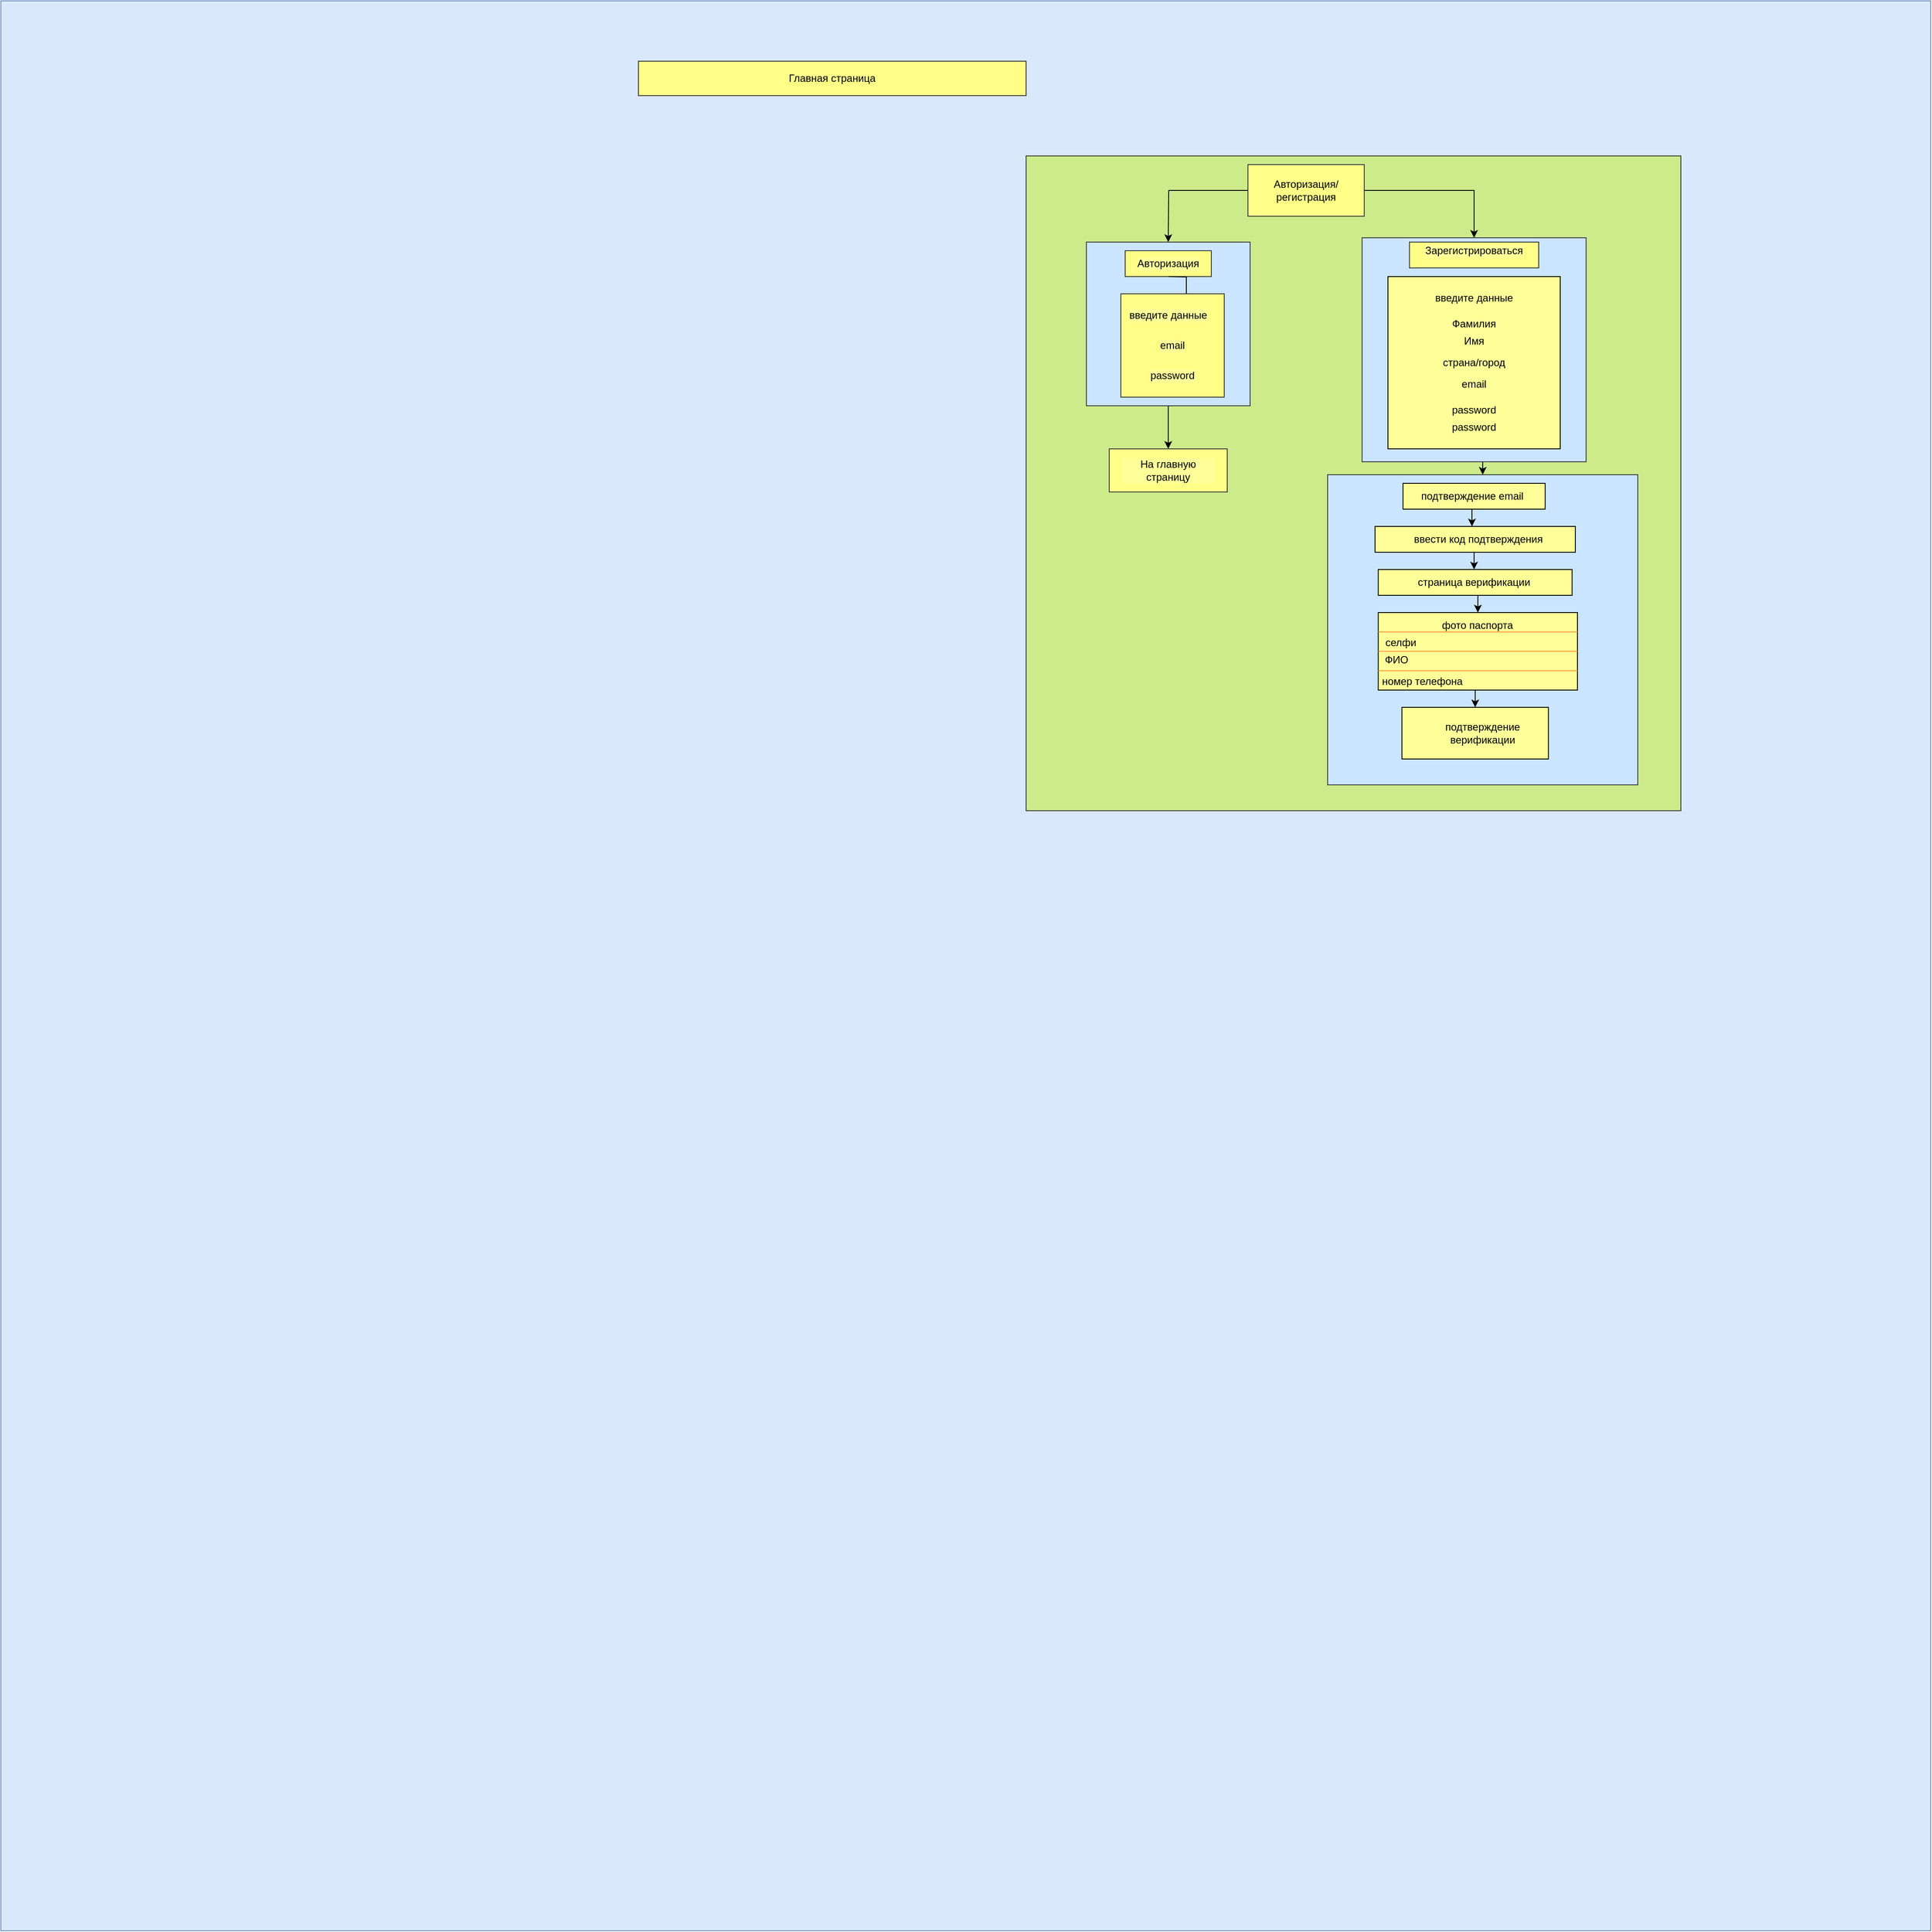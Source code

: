 <mxfile version="20.6.0" type="github">
  <diagram id="_kXGo4iluYgXWChyUHFs" name="Страница 1">
    <mxGraphModel dx="2997" dy="1205" grid="1" gridSize="10" guides="1" tooltips="1" connect="1" arrows="1" fold="1" page="1" pageScale="1" pageWidth="827" pageHeight="1169" math="0" shadow="0">
      <root>
        <mxCell id="0" />
        <mxCell id="1" parent="0" />
        <mxCell id="PXMOqG3apg1fKfNR8DtC-1" value="" style="whiteSpace=wrap;html=1;aspect=fixed;fillColor=#dae8fc;strokeColor=#6c8ebf;" vertex="1" parent="1">
          <mxGeometry x="-610" y="60" width="2240" height="2240" as="geometry" />
        </mxCell>
        <mxCell id="PXMOqG3apg1fKfNR8DtC-2" value="Главная&amp;nbsp;страница" style="text;html=1;align=center;verticalAlign=middle;whiteSpace=wrap;rounded=0;fillColor=#ffff88;strokeColor=#36393d;" vertex="1" parent="1">
          <mxGeometry x="130" y="130" width="450" height="40" as="geometry" />
        </mxCell>
        <mxCell id="PXMOqG3apg1fKfNR8DtC-5" value="" style="whiteSpace=wrap;html=1;aspect=fixed;fillColor=#cdeb8b;strokeColor=#36393d;" vertex="1" parent="1">
          <mxGeometry x="580" y="240" width="760" height="760" as="geometry" />
        </mxCell>
        <mxCell id="PXMOqG3apg1fKfNR8DtC-24" style="edgeStyle=orthogonalEdgeStyle;rounded=0;orthogonalLoop=1;jettySize=auto;html=1;exitX=0;exitY=0.5;exitDx=0;exitDy=0;entryX=0.5;entryY=0;entryDx=0;entryDy=0;" edge="1" parent="1" source="PXMOqG3apg1fKfNR8DtC-6">
          <mxGeometry relative="1" as="geometry">
            <mxPoint x="745" y="340" as="targetPoint" />
          </mxGeometry>
        </mxCell>
        <mxCell id="PXMOqG3apg1fKfNR8DtC-50" style="edgeStyle=orthogonalEdgeStyle;rounded=0;orthogonalLoop=1;jettySize=auto;html=1;entryX=0.5;entryY=0;entryDx=0;entryDy=0;" edge="1" parent="1" source="PXMOqG3apg1fKfNR8DtC-6" target="PXMOqG3apg1fKfNR8DtC-39">
          <mxGeometry relative="1" as="geometry" />
        </mxCell>
        <mxCell id="PXMOqG3apg1fKfNR8DtC-6" value="" style="rounded=0;whiteSpace=wrap;html=1;fillColor=#ffff88;strokeColor=#36393d;" vertex="1" parent="1">
          <mxGeometry x="837.5" y="250" width="135" height="60" as="geometry" />
        </mxCell>
        <mxCell id="PXMOqG3apg1fKfNR8DtC-7" value="Авторизация/регистрация" style="text;html=1;strokeColor=none;fillColor=none;align=center;verticalAlign=middle;whiteSpace=wrap;rounded=0;" vertex="1" parent="1">
          <mxGeometry x="875" y="265" width="60" height="30" as="geometry" />
        </mxCell>
        <mxCell id="PXMOqG3apg1fKfNR8DtC-30" style="edgeStyle=orthogonalEdgeStyle;rounded=0;orthogonalLoop=1;jettySize=auto;html=1;exitX=0.5;exitY=1;exitDx=0;exitDy=0;entryX=0.5;entryY=0;entryDx=0;entryDy=0;" edge="1" parent="1" source="PXMOqG3apg1fKfNR8DtC-9" target="PXMOqG3apg1fKfNR8DtC-22">
          <mxGeometry relative="1" as="geometry" />
        </mxCell>
        <mxCell id="PXMOqG3apg1fKfNR8DtC-9" value="" style="whiteSpace=wrap;html=1;aspect=fixed;fillColor=#cce5ff;strokeColor=#36393d;" vertex="1" parent="1">
          <mxGeometry x="650" y="340" width="190" height="190" as="geometry" />
        </mxCell>
        <mxCell id="PXMOqG3apg1fKfNR8DtC-13" value="" style="rounded=0;whiteSpace=wrap;html=1;labelBackgroundColor=#ffffff;fillColor=#ffff88;strokeColor=#36393d;" vertex="1" parent="1">
          <mxGeometry x="695" y="350" width="100" height="30" as="geometry" />
        </mxCell>
        <mxCell id="PXMOqG3apg1fKfNR8DtC-29" value="" style="edgeStyle=orthogonalEdgeStyle;rounded=0;orthogonalLoop=1;jettySize=auto;html=1;" edge="1" parent="1">
          <mxGeometry relative="1" as="geometry">
            <mxPoint x="745" y="380" as="sourcePoint" />
            <mxPoint x="749.333" y="470.0" as="targetPoint" />
          </mxGeometry>
        </mxCell>
        <mxCell id="PXMOqG3apg1fKfNR8DtC-15" value="" style="whiteSpace=wrap;html=1;aspect=fixed;labelBackgroundColor=#ffffff;fillColor=#ffff88;strokeColor=#36393d;" vertex="1" parent="1">
          <mxGeometry x="690" y="400" width="120" height="120" as="geometry" />
        </mxCell>
        <mxCell id="PXMOqG3apg1fKfNR8DtC-22" value="" style="rounded=0;whiteSpace=wrap;html=1;labelBackgroundColor=#ffffff;fillColor=#ffff88;strokeColor=#36393d;" vertex="1" parent="1">
          <mxGeometry x="676.5" y="580" width="137" height="50" as="geometry" />
        </mxCell>
        <mxCell id="PXMOqG3apg1fKfNR8DtC-68" style="edgeStyle=orthogonalEdgeStyle;rounded=0;orthogonalLoop=1;jettySize=auto;html=1;exitX=0.5;exitY=1;exitDx=0;exitDy=0;entryX=0.5;entryY=0;entryDx=0;entryDy=0;" edge="1" parent="1" source="PXMOqG3apg1fKfNR8DtC-31" target="PXMOqG3apg1fKfNR8DtC-59">
          <mxGeometry relative="1" as="geometry" />
        </mxCell>
        <mxCell id="PXMOqG3apg1fKfNR8DtC-31" value="" style="whiteSpace=wrap;html=1;aspect=fixed;labelBackgroundColor=#ffffff;fillColor=#cce5ff;strokeColor=#36393d;" vertex="1" parent="1">
          <mxGeometry x="970" y="335" width="260" height="260" as="geometry" />
        </mxCell>
        <mxCell id="PXMOqG3apg1fKfNR8DtC-34" value="" style="rounded=0;whiteSpace=wrap;html=1;labelBackgroundColor=#ffffff;fillColor=#ffff88;strokeColor=#36393d;" vertex="1" parent="1">
          <mxGeometry x="1025" y="340" width="150" height="30" as="geometry" />
        </mxCell>
        <mxCell id="PXMOqG3apg1fKfNR8DtC-39" value="Зарегистрироваться" style="text;html=1;strokeColor=none;fillColor=none;align=center;verticalAlign=middle;whiteSpace=wrap;rounded=0;labelBackgroundColor=#FFFF99;" vertex="1" parent="1">
          <mxGeometry x="1040" y="335" width="120" height="30" as="geometry" />
        </mxCell>
        <mxCell id="PXMOqG3apg1fKfNR8DtC-41" value="" style="whiteSpace=wrap;html=1;aspect=fixed;labelBackgroundColor=#FFFF99;fillColor=#FFFF99;" vertex="1" parent="1">
          <mxGeometry x="1000" y="380" width="200" height="200" as="geometry" />
        </mxCell>
        <mxCell id="PXMOqG3apg1fKfNR8DtC-42" value="введите данные" style="text;html=1;strokeColor=none;fillColor=none;align=center;verticalAlign=middle;whiteSpace=wrap;rounded=0;labelBackgroundColor=#FFFF99;" vertex="1" parent="1">
          <mxGeometry x="1045" y="390" width="110" height="30" as="geometry" />
        </mxCell>
        <mxCell id="PXMOqG3apg1fKfNR8DtC-43" value="Фамилия" style="text;html=1;strokeColor=none;fillColor=none;align=center;verticalAlign=middle;whiteSpace=wrap;rounded=0;labelBackgroundColor=#FFFF99;" vertex="1" parent="1">
          <mxGeometry x="1070" y="420" width="60" height="30" as="geometry" />
        </mxCell>
        <mxCell id="PXMOqG3apg1fKfNR8DtC-44" value="Имя" style="text;html=1;strokeColor=none;fillColor=none;align=center;verticalAlign=middle;whiteSpace=wrap;rounded=0;labelBackgroundColor=#FFFF99;" vertex="1" parent="1">
          <mxGeometry x="1070" y="440" width="60" height="30" as="geometry" />
        </mxCell>
        <mxCell id="PXMOqG3apg1fKfNR8DtC-45" value="страна/город" style="text;html=1;strokeColor=none;fillColor=none;align=center;verticalAlign=middle;whiteSpace=wrap;rounded=0;labelBackgroundColor=#FFFF99;" vertex="1" parent="1">
          <mxGeometry x="1060" y="465" width="80" height="30" as="geometry" />
        </mxCell>
        <mxCell id="PXMOqG3apg1fKfNR8DtC-46" value="email" style="text;html=1;strokeColor=none;fillColor=none;align=center;verticalAlign=middle;whiteSpace=wrap;rounded=0;labelBackgroundColor=#FFFF99;" vertex="1" parent="1">
          <mxGeometry x="1070" y="490" width="60" height="30" as="geometry" />
        </mxCell>
        <mxCell id="PXMOqG3apg1fKfNR8DtC-47" value="password" style="text;html=1;strokeColor=none;fillColor=none;align=center;verticalAlign=middle;whiteSpace=wrap;rounded=0;labelBackgroundColor=#FFFF99;" vertex="1" parent="1">
          <mxGeometry x="1070" y="520" width="60" height="30" as="geometry" />
        </mxCell>
        <mxCell id="PXMOqG3apg1fKfNR8DtC-48" value="password" style="text;html=1;strokeColor=none;fillColor=none;align=center;verticalAlign=middle;whiteSpace=wrap;rounded=0;labelBackgroundColor=#FFFF99;" vertex="1" parent="1">
          <mxGeometry x="1070" y="540" width="60" height="30" as="geometry" />
        </mxCell>
        <mxCell id="PXMOqG3apg1fKfNR8DtC-51" value="На главную страницу" style="text;html=1;strokeColor=none;fillColor=none;align=center;verticalAlign=middle;whiteSpace=wrap;rounded=0;labelBackgroundColor=#FFFF99;" vertex="1" parent="1">
          <mxGeometry x="690" y="590" width="110" height="30" as="geometry" />
        </mxCell>
        <mxCell id="PXMOqG3apg1fKfNR8DtC-52" value="password" style="text;html=1;strokeColor=none;fillColor=none;align=center;verticalAlign=middle;whiteSpace=wrap;rounded=0;labelBackgroundColor=#FFFF99;" vertex="1" parent="1">
          <mxGeometry x="720" y="480" width="60" height="30" as="geometry" />
        </mxCell>
        <mxCell id="PXMOqG3apg1fKfNR8DtC-53" value="email" style="text;html=1;strokeColor=none;fillColor=none;align=center;verticalAlign=middle;whiteSpace=wrap;rounded=0;labelBackgroundColor=#FFFF99;" vertex="1" parent="1">
          <mxGeometry x="720" y="445" width="60" height="30" as="geometry" />
        </mxCell>
        <mxCell id="PXMOqG3apg1fKfNR8DtC-54" value="введите данные" style="text;html=1;strokeColor=none;fillColor=none;align=center;verticalAlign=middle;whiteSpace=wrap;rounded=0;labelBackgroundColor=#FFFF99;" vertex="1" parent="1">
          <mxGeometry x="690" y="410" width="110" height="30" as="geometry" />
        </mxCell>
        <mxCell id="PXMOqG3apg1fKfNR8DtC-55" value="Авторизация" style="text;html=1;strokeColor=none;fillColor=none;align=center;verticalAlign=middle;whiteSpace=wrap;rounded=0;labelBackgroundColor=#FFFF99;" vertex="1" parent="1">
          <mxGeometry x="715" y="350" width="60" height="30" as="geometry" />
        </mxCell>
        <mxCell id="PXMOqG3apg1fKfNR8DtC-59" value="" style="whiteSpace=wrap;html=1;aspect=fixed;labelBackgroundColor=#ffffff;fillColor=#cce5ff;strokeColor=#36393d;" vertex="1" parent="1">
          <mxGeometry x="930" y="610" width="360" height="360" as="geometry" />
        </mxCell>
        <mxCell id="PXMOqG3apg1fKfNR8DtC-60" value="" style="rounded=0;whiteSpace=wrap;html=1;labelBackgroundColor=#FFFF99;fillColor=#FFFF99;" vertex="1" parent="1">
          <mxGeometry x="1017.5" y="620" width="165" height="30" as="geometry" />
        </mxCell>
        <mxCell id="PXMOqG3apg1fKfNR8DtC-69" style="edgeStyle=orthogonalEdgeStyle;rounded=0;orthogonalLoop=1;jettySize=auto;html=1;exitX=0.5;exitY=1;exitDx=0;exitDy=0;entryX=0.47;entryY=0;entryDx=0;entryDy=0;entryPerimeter=0;" edge="1" parent="1" source="PXMOqG3apg1fKfNR8DtC-61" target="PXMOqG3apg1fKfNR8DtC-63">
          <mxGeometry relative="1" as="geometry" />
        </mxCell>
        <mxCell id="PXMOqG3apg1fKfNR8DtC-61" value="подтверждение email" style="text;html=1;strokeColor=none;fillColor=none;align=center;verticalAlign=middle;whiteSpace=wrap;rounded=0;labelBackgroundColor=#FFFF99;" vertex="1" parent="1">
          <mxGeometry x="1017.5" y="620" width="160" height="30" as="geometry" />
        </mxCell>
        <mxCell id="PXMOqG3apg1fKfNR8DtC-62" value="" style="rounded=0;whiteSpace=wrap;html=1;labelBackgroundColor=#FFFF99;fillColor=#FFFF99;" vertex="1" parent="1">
          <mxGeometry x="985" y="670" width="232.5" height="30" as="geometry" />
        </mxCell>
        <mxCell id="PXMOqG3apg1fKfNR8DtC-70" style="edgeStyle=orthogonalEdgeStyle;rounded=0;orthogonalLoop=1;jettySize=auto;html=1;exitX=0.5;exitY=1;exitDx=0;exitDy=0;entryX=0.5;entryY=0;entryDx=0;entryDy=0;" edge="1" parent="1" source="PXMOqG3apg1fKfNR8DtC-63" target="PXMOqG3apg1fKfNR8DtC-65">
          <mxGeometry relative="1" as="geometry" />
        </mxCell>
        <mxCell id="PXMOqG3apg1fKfNR8DtC-63" value="ввести код подтверждения" style="text;html=1;strokeColor=none;fillColor=none;align=center;verticalAlign=middle;whiteSpace=wrap;rounded=0;labelBackgroundColor=#FFFF99;" vertex="1" parent="1">
          <mxGeometry x="980" y="670" width="250" height="30" as="geometry" />
        </mxCell>
        <mxCell id="PXMOqG3apg1fKfNR8DtC-64" value="" style="rounded=0;whiteSpace=wrap;html=1;labelBackgroundColor=#FFFF99;fillColor=#FFFF99;" vertex="1" parent="1">
          <mxGeometry x="988.75" y="720" width="225" height="30" as="geometry" />
        </mxCell>
        <mxCell id="PXMOqG3apg1fKfNR8DtC-72" style="edgeStyle=orthogonalEdgeStyle;rounded=0;orthogonalLoop=1;jettySize=auto;html=1;exitX=0.5;exitY=1;exitDx=0;exitDy=0;entryX=0.5;entryY=0;entryDx=0;entryDy=0;" edge="1" parent="1" source="PXMOqG3apg1fKfNR8DtC-65" target="PXMOqG3apg1fKfNR8DtC-67">
          <mxGeometry relative="1" as="geometry" />
        </mxCell>
        <mxCell id="PXMOqG3apg1fKfNR8DtC-65" value="страница верификации" style="text;html=1;strokeColor=none;fillColor=none;align=center;verticalAlign=middle;whiteSpace=wrap;rounded=0;labelBackgroundColor=#FFFF99;" vertex="1" parent="1">
          <mxGeometry x="1000" y="720" width="200" height="30" as="geometry" />
        </mxCell>
        <mxCell id="PXMOqG3apg1fKfNR8DtC-83" style="edgeStyle=orthogonalEdgeStyle;rounded=0;orthogonalLoop=1;jettySize=auto;html=1;exitX=0.5;exitY=1;exitDx=0;exitDy=0;entryX=0.5;entryY=0;entryDx=0;entryDy=0;strokeColor=#000000;" edge="1" parent="1" source="PXMOqG3apg1fKfNR8DtC-67" target="PXMOqG3apg1fKfNR8DtC-81">
          <mxGeometry relative="1" as="geometry" />
        </mxCell>
        <mxCell id="PXMOqG3apg1fKfNR8DtC-67" value="" style="rounded=0;whiteSpace=wrap;html=1;labelBackgroundColor=#FFFF99;fillColor=#FFFF99;" vertex="1" parent="1">
          <mxGeometry x="988.75" y="770" width="231.25" height="90" as="geometry" />
        </mxCell>
        <mxCell id="PXMOqG3apg1fKfNR8DtC-73" value="фото паспорта" style="text;html=1;strokeColor=none;fillColor=none;align=center;verticalAlign=middle;whiteSpace=wrap;rounded=0;labelBackgroundColor=#FFFF99;" vertex="1" parent="1">
          <mxGeometry x="1057.18" y="770" width="94.38" height="30" as="geometry" />
        </mxCell>
        <mxCell id="PXMOqG3apg1fKfNR8DtC-74" value="" style="endArrow=none;html=1;rounded=0;exitX=0;exitY=0.25;exitDx=0;exitDy=0;entryX=1;entryY=0.25;entryDx=0;entryDy=0;fillColor=#ffff88;strokeColor=#FF9933;" edge="1" parent="1" source="PXMOqG3apg1fKfNR8DtC-67" target="PXMOqG3apg1fKfNR8DtC-67">
          <mxGeometry width="50" height="50" relative="1" as="geometry">
            <mxPoint x="920" y="810" as="sourcePoint" />
            <mxPoint x="970" y="760" as="targetPoint" />
          </mxGeometry>
        </mxCell>
        <mxCell id="PXMOqG3apg1fKfNR8DtC-75" value="" style="endArrow=none;html=1;rounded=0;exitX=0;exitY=0.5;exitDx=0;exitDy=0;entryX=1;entryY=0.5;entryDx=0;entryDy=0;fillColor=#ffff88;strokeColor=#FF9933;" edge="1" parent="1" source="PXMOqG3apg1fKfNR8DtC-67" target="PXMOqG3apg1fKfNR8DtC-67">
          <mxGeometry width="50" height="50" relative="1" as="geometry">
            <mxPoint x="998.75" y="802.5" as="sourcePoint" />
            <mxPoint x="1230" y="802.5" as="targetPoint" />
          </mxGeometry>
        </mxCell>
        <mxCell id="PXMOqG3apg1fKfNR8DtC-76" value="" style="endArrow=none;html=1;rounded=0;exitX=0;exitY=0.75;exitDx=0;exitDy=0;entryX=1;entryY=0.75;entryDx=0;entryDy=0;fillColor=#ffff88;strokeColor=#FF9933;" edge="1" parent="1" source="PXMOqG3apg1fKfNR8DtC-67" target="PXMOqG3apg1fKfNR8DtC-67">
          <mxGeometry width="50" height="50" relative="1" as="geometry">
            <mxPoint x="1008.75" y="812.5" as="sourcePoint" />
            <mxPoint x="1240" y="812.5" as="targetPoint" />
          </mxGeometry>
        </mxCell>
        <mxCell id="PXMOqG3apg1fKfNR8DtC-77" value="селфи" style="text;html=1;strokeColor=none;fillColor=none;align=center;verticalAlign=middle;whiteSpace=wrap;rounded=0;labelBackgroundColor=#FFFF99;" vertex="1" parent="1">
          <mxGeometry x="980" y="790" width="70" height="30" as="geometry" />
        </mxCell>
        <mxCell id="PXMOqG3apg1fKfNR8DtC-78" value="ФИО" style="text;html=1;strokeColor=none;fillColor=none;align=center;verticalAlign=middle;whiteSpace=wrap;rounded=0;labelBackgroundColor=#FFFF99;" vertex="1" parent="1">
          <mxGeometry x="980" y="820" width="60" height="10" as="geometry" />
        </mxCell>
        <mxCell id="PXMOqG3apg1fKfNR8DtC-79" value="номер телефона" style="text;html=1;strokeColor=none;fillColor=none;align=center;verticalAlign=middle;whiteSpace=wrap;rounded=0;labelBackgroundColor=#FFFF99;" vertex="1" parent="1">
          <mxGeometry x="980" y="840" width="120" height="20" as="geometry" />
        </mxCell>
        <mxCell id="PXMOqG3apg1fKfNR8DtC-81" value="" style="rounded=0;whiteSpace=wrap;html=1;labelBackgroundColor=#FFFF99;fillColor=#FFFF99;" vertex="1" parent="1">
          <mxGeometry x="1016.25" y="880" width="170" height="60" as="geometry" />
        </mxCell>
        <mxCell id="PXMOqG3apg1fKfNR8DtC-82" value="подтверждение верификации" style="text;html=1;strokeColor=none;fillColor=none;align=center;verticalAlign=middle;whiteSpace=wrap;rounded=0;labelBackgroundColor=#FFFF99;" vertex="1" parent="1">
          <mxGeometry x="1060" y="895" width="100" height="30" as="geometry" />
        </mxCell>
      </root>
    </mxGraphModel>
  </diagram>
</mxfile>
